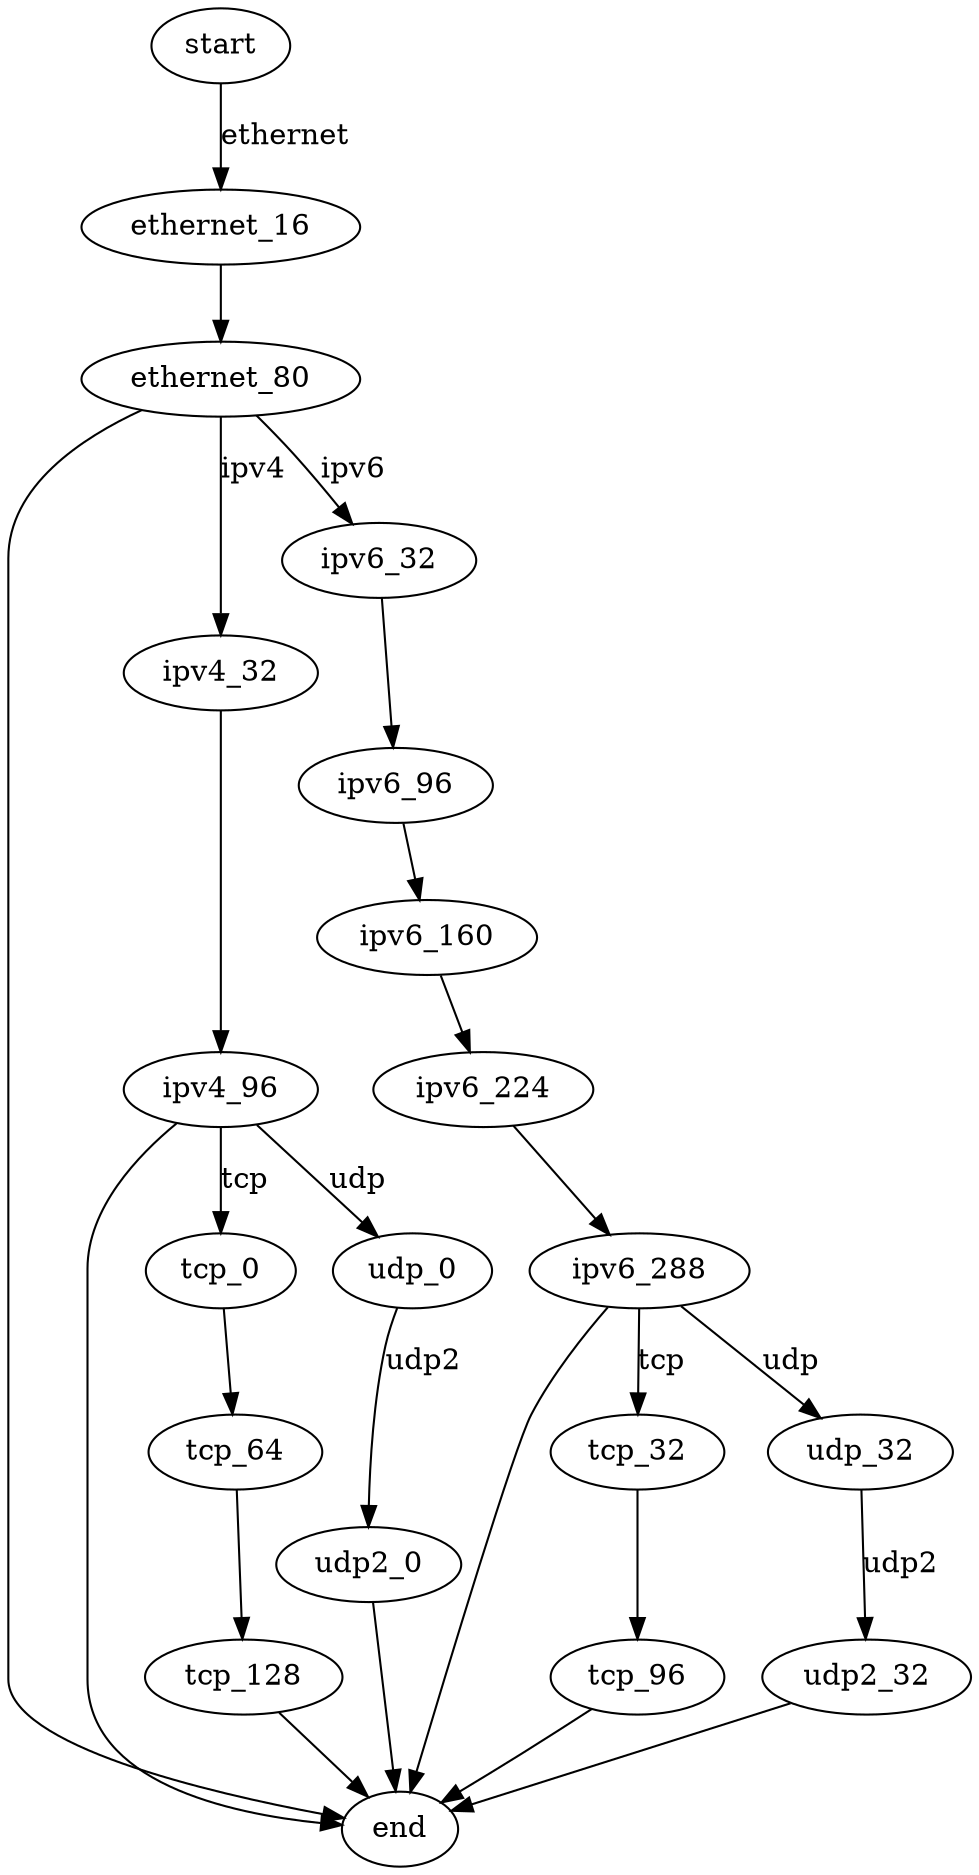strict digraph  {
<start>;
<end>;
ethernet_16 [header=ethernet, pos="(16, 23)"];
ethernet_80 [header=ethernet, pos="(80, 87)"];
ipv4_32 [header=ipv4, pos="(32, 39)"];
ipv4_96 [header=ipv4, pos="(96, 103)"];
tcp_0 [header=tcp, pos="(0, 7)"];
tcp_64 [header=tcp, pos="(64, 71)"];
tcp_128 [header=tcp, pos="(128, 135)"];
udp_0 [header=udp, pos="(0, 7)"];
udp2_0 [header=udp2, pos="(0, 7)"];
ipv6_32 [header=ipv6, pos="(32, 39)"];
ipv6_96 [header=ipv6, pos="(96, 103)"];
ipv6_160 [header=ipv6, pos="(160, 167)"];
ipv6_224 [header=ipv6, pos="(224, 231)"];
ipv6_288 [header=ipv6, pos="(288, 295)"];
tcp_32 [header=tcp, pos="(32, 39)"];
tcp_96 [header=tcp, pos="(96, 103)"];
udp_32 [header=udp, pos="(32, 39)"];
udp2_32 [header=udp2, pos="(32, 39)"];
<start> -> ethernet_16  [label=ethernet];
ethernet_16 -> ethernet_80;
ethernet_80 -> ipv4_32  [label=ipv4];
ethernet_80 -> ipv6_32  [label=ipv6];
ethernet_80 -> <end>;
ipv4_32 -> ipv4_96;
ipv4_96 -> tcp_0  [label=tcp];
ipv4_96 -> udp_0  [label=udp];
ipv4_96 -> <end>;
tcp_0 -> tcp_64;
tcp_64 -> tcp_128;
tcp_128 -> <end>;
udp_0 -> udp2_0  [label=udp2];
udp2_0 -> <end>;
ipv6_32 -> ipv6_96;
ipv6_96 -> ipv6_160;
ipv6_160 -> ipv6_224;
ipv6_224 -> ipv6_288;
ipv6_288 -> tcp_32  [label=tcp];
ipv6_288 -> udp_32  [label=udp];
ipv6_288 -> <end>;
tcp_32 -> tcp_96;
tcp_96 -> <end>;
udp_32 -> udp2_32  [label=udp2];
udp2_32 -> <end>;
}
